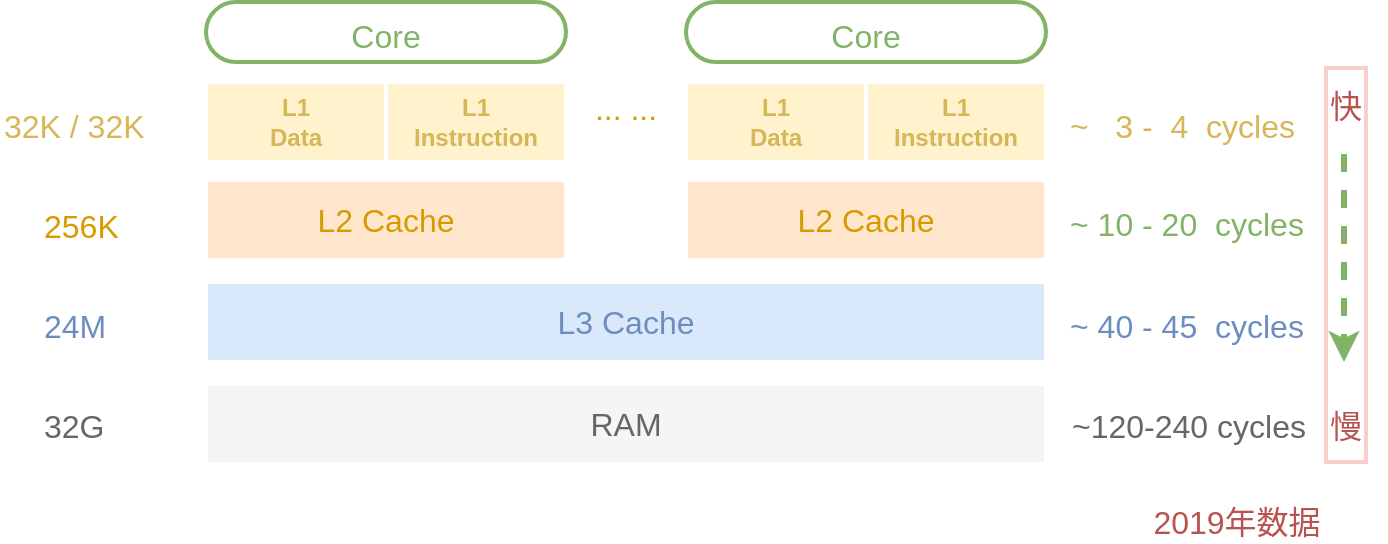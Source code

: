 <mxfile version="10.6.9" type="github"><diagram id="GOQGe0RU5Utl3Ib_7FTb" name="Page-1"><mxGraphModel dx="918" dy="616" grid="1" gridSize="10" guides="1" tooltips="1" connect="1" arrows="1" fold="1" page="1" pageScale="1" pageWidth="850" pageHeight="1100" math="0" shadow="0"><root><mxCell id="0"/><mxCell id="1" parent="0"/><mxCell id="30PzOzve4MngcD_BENGI-48" value="" style="rounded=0;whiteSpace=wrap;html=1;shadow=0;glass=0;comic=0;strokeColor=#F8CECC;strokeWidth=2;fillColor=none;fontSize=16;align=center;" vertex="1" parent="1"><mxGeometry x="680" y="153" width="20" height="197" as="geometry"/></mxCell><mxCell id="30PzOzve4MngcD_BENGI-23" value="... ..." style="text;html=1;strokeColor=none;fillColor=none;align=center;verticalAlign=middle;whiteSpace=wrap;rounded=0;shadow=0;glass=0;comic=0;fontSize=16;fontColor=#D79B00;" vertex="1" parent="1"><mxGeometry x="310" y="163" width="40" height="20" as="geometry"/></mxCell><mxCell id="30PzOzve4MngcD_BENGI-25" value="L3 Cache" style="rounded=0;whiteSpace=wrap;html=1;shadow=0;glass=0;comic=0;strokeColor=#FFFFFF;strokeWidth=2;fillColor=#dae8fc;fontSize=16;align=center;fontColor=#6C8EBF;arcSize=50;" vertex="1" parent="1"><mxGeometry x="120" y="260" width="420" height="40" as="geometry"/></mxCell><mxCell id="30PzOzve4MngcD_BENGI-31" value="" style="endArrow=classic;html=1;fontSize=16;fontColor=#B85450;fillColor=#d5e8d4;strokeColor=#82b366;dashed=1;strokeWidth=3;" edge="1" parent="1"><mxGeometry width="50" height="50" relative="1" as="geometry"><mxPoint x="689" y="196" as="sourcePoint"/><mxPoint x="689" y="300" as="targetPoint"/></mxGeometry></mxCell><mxCell id="30PzOzve4MngcD_BENGI-32" value="慢" style="text;html=1;resizable=0;points=[];autosize=1;align=left;verticalAlign=top;spacingTop=-4;fontSize=16;fontColor=#B85450;" vertex="1" parent="1"><mxGeometry x="680" y="320" width="30" height="20" as="geometry"/></mxCell><mxCell id="30PzOzve4MngcD_BENGI-33" value="快" style="text;html=1;resizable=0;points=[];autosize=1;align=left;verticalAlign=top;spacingTop=-4;fontSize=16;fontColor=#B85450;" vertex="1" parent="1"><mxGeometry x="680" y="160" width="30" height="20" as="geometry"/></mxCell><mxCell id="30PzOzve4MngcD_BENGI-2" value="&lt;div style=&quot;text-align: left&quot;&gt;&lt;span style=&quot;font-size: 16px&quot;&gt;Core&lt;/span&gt;&lt;/div&gt;" style="rounded=1;whiteSpace=wrap;html=1;fillColor=none;strokeColor=#82B366;strokeWidth=2;shadow=0;comic=0;glass=0;align=center;verticalAlign=middle;fontColor=#82B366;fontSize=20;spacingBottom=0;arcSize=50;spacing=0;" vertex="1" parent="1"><mxGeometry x="120" y="120" width="180" height="30" as="geometry"/></mxCell><mxCell id="30PzOzve4MngcD_BENGI-3" value="L1 &lt;br&gt;Data" style="rounded=0;whiteSpace=wrap;html=1;fillColor=#fff2cc;strokeColor=#FFFFFF;fontColor=#D6B656;fontStyle=1;strokeWidth=2;" vertex="1" parent="1"><mxGeometry x="120" y="160" width="90" height="40" as="geometry"/></mxCell><mxCell id="30PzOzve4MngcD_BENGI-4" value="L1 &lt;br&gt;Instruction" style="rounded=0;whiteSpace=wrap;html=1;fillColor=#fff2cc;strokeColor=#FFFFFF;fontColor=#D6B656;fontStyle=1;strokeWidth=2;" vertex="1" parent="1"><mxGeometry x="210" y="160" width="90" height="40" as="geometry"/></mxCell><mxCell id="30PzOzve4MngcD_BENGI-5" value="L2 Cache" style="rounded=0;whiteSpace=wrap;html=1;shadow=0;glass=0;comic=0;strokeColor=#FFFFFF;strokeWidth=2;fillColor=#ffe6cc;fontSize=16;align=center;fontColor=#D79B00;" vertex="1" parent="1"><mxGeometry x="120" y="209" width="180" height="40" as="geometry"/></mxCell><mxCell id="30PzOzve4MngcD_BENGI-34" value="&lt;div style=&quot;text-align: left&quot;&gt;&lt;span style=&quot;font-size: 16px&quot;&gt;Core&lt;/span&gt;&lt;/div&gt;" style="rounded=1;whiteSpace=wrap;html=1;fillColor=none;strokeColor=#82B366;strokeWidth=2;shadow=0;comic=0;glass=0;align=center;verticalAlign=middle;fontColor=#82B366;fontSize=20;spacingBottom=0;arcSize=50;spacing=0;" vertex="1" parent="1"><mxGeometry x="360" y="120" width="180" height="30" as="geometry"/></mxCell><mxCell id="30PzOzve4MngcD_BENGI-35" value="L1 &lt;br&gt;Data" style="rounded=0;whiteSpace=wrap;html=1;fillColor=#fff2cc;strokeColor=#FFFFFF;fontColor=#D6B656;fontStyle=1;strokeWidth=2;" vertex="1" parent="1"><mxGeometry x="360" y="160" width="90" height="40" as="geometry"/></mxCell><mxCell id="30PzOzve4MngcD_BENGI-36" value="L1 &lt;br&gt;Instruction" style="rounded=0;whiteSpace=wrap;html=1;fillColor=#fff2cc;strokeColor=#FFFFFF;fontColor=#D6B656;fontStyle=1;strokeWidth=2;" vertex="1" parent="1"><mxGeometry x="450" y="160" width="90" height="40" as="geometry"/></mxCell><mxCell id="30PzOzve4MngcD_BENGI-37" value="L2 Cache" style="rounded=0;whiteSpace=wrap;html=1;shadow=0;glass=0;comic=0;strokeColor=#FFFFFF;strokeWidth=2;fillColor=#ffe6cc;fontSize=16;align=center;fontColor=#D79B00;" vertex="1" parent="1"><mxGeometry x="360" y="209" width="180" height="40" as="geometry"/></mxCell><mxCell id="30PzOzve4MngcD_BENGI-38" value="&lt;span&gt;&lt;font style=&quot;font-size: 16px&quot;&gt;~&amp;nbsp; &amp;nbsp;3 -&amp;nbsp; 4&amp;nbsp; cycles&lt;/font&gt;&lt;/span&gt;" style="text;html=1;resizable=0;points=[];autosize=1;align=left;verticalAlign=top;spacingTop=-4;fontSize=16;fontColor=#D6B656;" vertex="1" parent="1"><mxGeometry x="550" y="170" width="130" height="20" as="geometry"/></mxCell><mxCell id="30PzOzve4MngcD_BENGI-39" value="&lt;font style=&quot;font-size: 16px&quot;&gt;~ 10 - 20&amp;nbsp; cycles&lt;/font&gt;" style="text;html=1;resizable=0;points=[];autosize=1;align=left;verticalAlign=top;spacingTop=-4;fontSize=16;fontColor=#82B366;" vertex="1" parent="1"><mxGeometry x="550" y="219" width="130" height="20" as="geometry"/></mxCell><mxCell id="30PzOzve4MngcD_BENGI-40" value="~ 40 - 45&amp;nbsp; cycles" style="text;html=1;resizable=0;points=[];autosize=1;align=left;verticalAlign=top;spacingTop=-4;fontSize=16;fontColor=#6C8EBF;" vertex="1" parent="1"><mxGeometry x="550" y="270" width="130" height="20" as="geometry"/></mxCell><mxCell id="30PzOzve4MngcD_BENGI-41" value="&lt;span&gt;32K / 32K&lt;/span&gt;" style="text;html=1;resizable=0;points=[];autosize=1;align=left;verticalAlign=top;spacingTop=-4;fontSize=16;fontColor=#D6B656;" vertex="1" parent="1"><mxGeometry x="17" y="170" width="90" height="20" as="geometry"/></mxCell><mxCell id="30PzOzve4MngcD_BENGI-42" value="&lt;span&gt;256K&lt;/span&gt;" style="text;html=1;resizable=0;points=[];autosize=1;align=left;verticalAlign=top;spacingTop=-4;fontSize=16;fontColor=#D79B00;" vertex="1" parent="1"><mxGeometry x="37" y="220" width="50" height="20" as="geometry"/></mxCell><mxCell id="30PzOzve4MngcD_BENGI-43" value="&lt;span&gt;24M&lt;/span&gt;" style="text;html=1;resizable=0;points=[];autosize=1;align=left;verticalAlign=top;spacingTop=-4;fontSize=16;fontColor=#6C8EBF;" vertex="1" parent="1"><mxGeometry x="37" y="270" width="50" height="20" as="geometry"/></mxCell><mxCell id="30PzOzve4MngcD_BENGI-45" value="RAM" style="rounded=0;whiteSpace=wrap;html=1;shadow=0;glass=0;comic=0;strokeColor=#FFFFFF;strokeWidth=2;fillColor=#f5f5f5;fontSize=16;align=center;fontColor=#666666;arcSize=50;" vertex="1" parent="1"><mxGeometry x="120" y="311" width="420" height="40" as="geometry"/></mxCell><mxCell id="30PzOzve4MngcD_BENGI-46" value="32G" style="text;html=1;resizable=0;points=[];autosize=1;align=left;verticalAlign=top;spacingTop=-4;fontSize=16;fontColor=#666666;" vertex="1" parent="1"><mxGeometry x="37" y="320" width="50" height="20" as="geometry"/></mxCell><mxCell id="30PzOzve4MngcD_BENGI-47" value="&lt;span&gt;~120-240 cycles&lt;/span&gt;" style="text;html=1;resizable=0;points=[];autosize=1;align=left;verticalAlign=top;spacingTop=-4;fontSize=16;fontColor=#666666;" vertex="1" parent="1"><mxGeometry x="551" y="320" width="130" height="20" as="geometry"/></mxCell><mxCell id="30PzOzve4MngcD_BENGI-50" value="2019年数据" style="text;html=1;strokeColor=none;fillColor=none;align=center;verticalAlign=middle;whiteSpace=wrap;rounded=0;shadow=0;glass=0;comic=0;fontSize=16;fontColor=#B85450;" vertex="1" parent="1"><mxGeometry x="571" y="370" width="129" height="20" as="geometry"/></mxCell></root></mxGraphModel></diagram></mxfile>